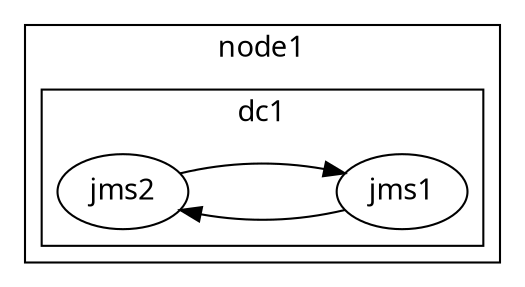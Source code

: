 digraph callgraph {
	concentrate=true;
	nodesep=1.0; 
	splines=true; 
	ranksep="1.5 equally";
	node [fontname="verdana"];
	fontname="Verdana";

	subgraph cluster_node1 {
		label="node1";
		subgraph cluster_node1_dc1 {
			label="dc1";
			node [label="jms1" ] node1_dc1_jms1;
			node [label="jms2" ] node1_dc1_jms2;

            { rank = same; node1_dc1_jms1; node1_dc1_jms2; }

		}
	}

	//node1 Internal Edges
	node1_dc1_jms1->node1_dc1_jms2;
	node1_dc1_jms2->node1_dc1_jms1;

}